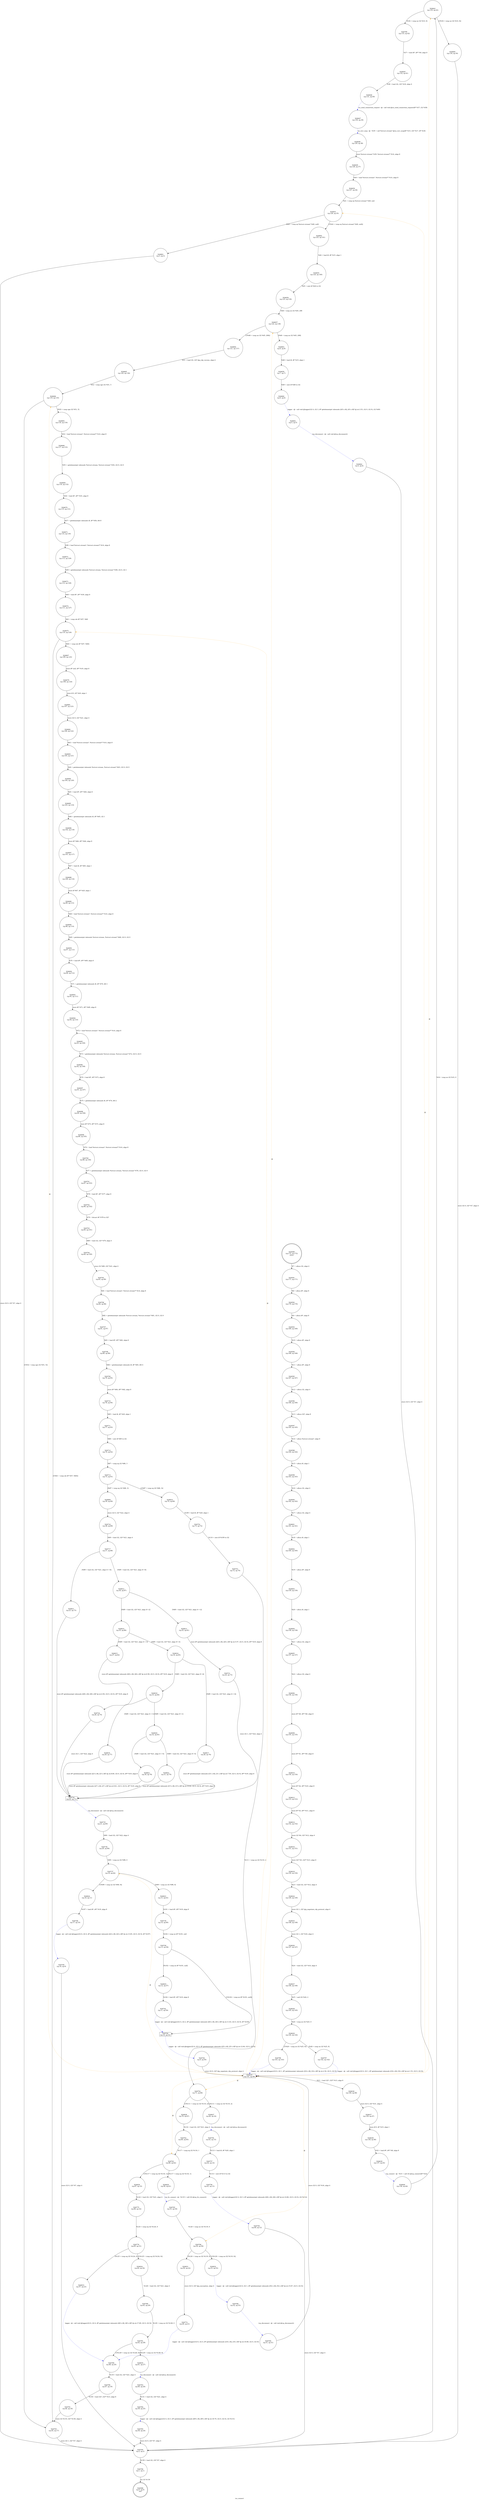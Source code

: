 digraph iso_connect {
label="iso_connect"
26588 [label="N26588\n(rp:0, ep:0)\nexit", shape="doublecircle"]
26589 [label="N26589\n(rp:172, ep:172)\nentry", shape="doublecircle"]
26589 -> 26591 [label="%7 = alloca i32, align 4"]
26591 [label="N26591\n(rp:171, ep:171)", shape="circle"]
26591 -> 26592 [label="%8 = alloca i8*, align 8"]
26592 [label="N26592\n(rp:170, ep:170)", shape="circle"]
26592 -> 26593 [label="%9 = alloca i8*, align 8"]
26593 [label="N26593\n(rp:169, ep:169)", shape="circle"]
26593 -> 26594 [label="%10 = alloca i8*, align 8"]
26594 [label="N26594\n(rp:168, ep:168)", shape="circle"]
26594 -> 26595 [label="%11 = alloca i8*, align 8"]
26595 [label="N26595\n(rp:167, ep:167)", shape="circle"]
26595 -> 26596 [label="%12 = alloca i32, align 4"]
26596 [label="N26596\n(rp:166, ep:166)", shape="circle"]
26596 -> 26597 [label="%13 = alloca i32*, align 8"]
26597 [label="N26597\n(rp:165, ep:165)", shape="circle"]
26597 -> 26598 [label="%14 = alloca %struct.stream*, align 8"]
26598 [label="N26598\n(rp:164, ep:164)", shape="circle"]
26598 -> 26599 [label="%15 = alloca i8, align 1"]
26599 [label="N26599\n(rp:163, ep:163)", shape="circle"]
26599 -> 26600 [label="%16 = alloca i32, align 4"]
26600 [label="N26600\n(rp:162, ep:162)", shape="circle"]
26600 -> 26601 [label="%17 = alloca i32, align 4"]
26601 [label="N26601\n(rp:161, ep:161)", shape="circle"]
26601 -> 26602 [label="%18 = alloca i8, align 1"]
26602 [label="N26602\n(rp:160, ep:160)", shape="circle"]
26602 -> 26603 [label="%19 = alloca i8*, align 8"]
26603 [label="N26603\n(rp:159, ep:159)", shape="circle"]
26603 -> 26604 [label="%20 = alloca i8, align 1"]
26604 [label="N26604\n(rp:158, ep:158)", shape="circle"]
26604 -> 26605 [label="%21 = alloca i32, align 4"]
26605 [label="N26605\n(rp:157, ep:157)", shape="circle"]
26605 -> 26606 [label="%22 = alloca i32, align 4"]
26606 [label="N26606\n(rp:156, ep:156)", shape="circle"]
26606 -> 26608 [label="store i8* %0, i8** %8, align 8"]
26608 [label="N26608\n(rp:155, ep:155)", shape="circle"]
26608 -> 26610 [label="store i8* %1, i8** %9, align 8"]
26610 [label="N26610\n(rp:154, ep:154)", shape="circle"]
26610 -> 26612 [label="store i8* %2, i8** %10, align 8"]
26612 [label="N26612\n(rp:153, ep:153)", shape="circle"]
26612 -> 26614 [label="store i8* %3, i8** %11, align 8"]
26614 [label="N26614\n(rp:152, ep:152)", shape="circle"]
26614 -> 26616 [label="store i32 %4, i32* %12, align 4"]
26616 [label="N26616\n(rp:151, ep:151)", shape="circle"]
26616 -> 26618 [label="store i32* %5, i32** %13, align 8"]
26618 [label="N26618\n(rp:150, ep:150)", shape="circle"]
26618 -> 26624 [label="%23 = load i32, i32* %12, align 4"]
26624 [label="N26624\n(rp:149, ep:149)", shape="circle"]
26624 -> 26625 [label="store i32 1, i32* @g_negotiate_rdp_protocol, align 4"]
26625 [label="N26625\n(rp:148, ep:148)", shape="circle"]
26625 -> 26626 [label="store i32 1, i32* %16, align 4"]
26626 [label="N26626\n(rp:147, ep:147)", shape="circle"]
26626 -> 26627 [label="%24 = load i32, i32* %16, align 4"]
26627 [label="N26627\n(rp:146, ep:146)", shape="circle"]
26627 -> 26628 [label="%25 = and i32 %24, 2"]
26628 [label="N26628\n(rp:145, ep:145)", shape="circle"]
26628 -> 26629 [label="%26 = icmp ne i32 %25, 0"]
26629 [label="N26629\n(rp:144, ep:144)", shape="circle"]
26629 -> 26797 [label="[%26 = icmp ne i32 %25, 0]"]
26629 -> 26798 [label="[!(%26 = icmp ne i32 %25, 0)]"]
26635 [label="N26635\n(rp:141, ep:49)", shape="box"]
26635 -> 26636 [label="%31 = load i32*, i32** %13, align 8"]
26635 -> 26635 [label="@", style="dashed", color="orange"]
26635 -> 26641 [label="@", style="dashed", color="orange"]
26635 -> 26657 [label="@", style="dashed", color="orange"]
26635 -> 26737 [label="@", style="dashed", color="orange"]
26635 -> 26754 [label="@", style="dashed", color="orange"]
26635 -> 26675 [label="@", style="dashed", color="orange"]
26635 -> 26666 [label="@", style="dashed", color="orange"]
26635 -> 26651 [label="@", style="dashed", color="orange"]
26635 -> 26763 [label="@", style="dashed", color="orange"]
26635 -> 26766 [label="@", style="dashed", color="orange"]
26636 [label="N26636\n(rp:140, ep:48)", shape="circle"]
26636 -> 26637 [label="store i32 0, i32* %31, align 4"]
26637 [label="N26637\n(rp:139, ep:47)", shape="circle"]
26637 -> 26638 [label="store i8 0, i8* %15, align 1"]
26638 [label="N26638\n(rp:138, ep:46)", shape="circle"]
26638 -> 26639 [label="%32 = load i8*, i8** %8, align 8"]
26639 [label="N26639\n(rp:137, ep:45)", shape="circle"]
26639 -> 26640 [label="tcp_connect --@-- %33 = call i32 @tcp_connect(i8* %32)", style="dashed", color="blue"]
26640 [label="N26640\n(rp:136, ep:44)", shape="circle"]
26640 -> 26641 [label="%34 = icmp ne i32 %33, 0"]
26641 [label="N26641\n(rp:135, ep:43)", shape="circle"]
26641 -> 26799 [label="[%34 = icmp ne i32 %33, 0]"]
26641 -> 26800 [label="[!(%34 = icmp ne i32 %33, 0)]"]
26645 [label="N26645\n(rp:132, ep:41)", shape="circle"]
26645 -> 26646 [label="%38 = load i32, i32* %16, align 4"]
26646 [label="N26646\n(rp:131, ep:40)", shape="circle"]
26646 -> 26647 [label="iso_send_connection_request --@-- call void @iso_send_connection_request(i8* %37, i32 %38)", style="dashed", color="blue"]
26647 [label="N26647\n(rp:130, ep:39)", shape="circle"]
26647 -> 26648 [label="iso_recv_msg --@-- %39 = call %struct.stream* @iso_recv_msg(i8* %15, i32* %17, i8* %18)", style="dashed", color="blue"]
26648 [label="N26648\n(rp:129, ep:38)", shape="circle"]
26648 -> 26649 [label="store %struct.stream* %39, %struct.stream** %14, align 8"]
26649 [label="N26649\n(rp:128, ep:37)", shape="circle"]
26649 -> 26650 [label="%40 = load %struct.stream*, %struct.stream** %14, align 8"]
26650 [label="N26650\n(rp:127, ep:36)", shape="circle"]
26650 -> 26651 [label="%41 = icmp eq %struct.stream* %40, null"]
26651 [label="N26651\n(rp:126, ep:35)", shape="circle"]
26651 -> 26801 [label="[%41 = icmp eq %struct.stream* %40, null]"]
26651 -> 26802 [label="[!(%41 = icmp eq %struct.stream* %40, null)]"]
26655 [label="N26655\n(rp:124, ep:140)", shape="circle"]
26655 -> 26656 [label="%45 = zext i8 %44 to i32"]
26656 [label="N26656\n(rp:123, ep:139)", shape="circle"]
26656 -> 26657 [label="%46 = icmp ne i32 %45, 208"]
26657 [label="N26657\n(rp:122, ep:138)", shape="circle"]
26657 -> 26803 [label="[%46 = icmp ne i32 %45, 208]"]
26657 -> 26804 [label="[!(%46 = icmp ne i32 %45, 208)]"]
26659 [label="N26659\n(rp:7, ep:7)", shape="circle"]
26659 -> 26660 [label="%49 = zext i8 %48 to i32"]
26660 [label="N26660\n(rp:6, ep:6)", shape="circle"]
26660 -> 26661 [label="logger --@-- call void @logger(i32 4, i32 3, i8* getelementptr inbounds ([45 x i8], [45 x i8]* @.str.3.55, i32 0, i32 0), i32 %49)", style="dashed", color="blue"]
26661 [label="N26661\n(rp:5, ep:5)", shape="circle"]
26661 -> 26662 [label="tcp_disconnect --@-- call void @tcp_disconnect()", style="dashed", color="blue"]
26662 [label="N26662\n(rp:4, ep:4)", shape="circle"]
26662 -> 26795 [label="store i32 0, i32* %7, align 4"]
26665 [label="N26665\n(rp:120, ep:136)", shape="circle"]
26665 -> 26666 [label="%52 = icmp uge i32 %51, 5"]
26666 [label="N26666\n(rp:119, ep:135)", shape="circle"]
26666 -> 26805 [label="[%52 = icmp uge i32 %51, 5]"]
26666 -> 26793 [label="[!(%52 = icmp uge i32 %51, 5)]"]
26668 [label="N26668\n(rp:117, ep:133)", shape="circle"]
26668 -> 26669 [label="%55 = getelementptr inbounds %struct.stream, %struct.stream* %54, i32 0, i32 0"]
26669 [label="N26669\n(rp:116, ep:132)", shape="circle"]
26669 -> 26670 [label="%56 = load i8*, i8** %55, align 8"]
26670 [label="N26670\n(rp:115, ep:131)", shape="circle"]
26670 -> 26671 [label="%57 = getelementptr inbounds i8, i8* %56, i64 8"]
26671 [label="N26671\n(rp:114, ep:130)", shape="circle"]
26671 -> 26672 [label="%58 = load %struct.stream*, %struct.stream** %14, align 8"]
26672 [label="N26672\n(rp:113, ep:129)", shape="circle"]
26672 -> 26673 [label="%59 = getelementptr inbounds %struct.stream, %struct.stream* %58, i32 0, i32 1"]
26673 [label="N26673\n(rp:112, ep:128)", shape="circle"]
26673 -> 26674 [label="%60 = load i8*, i8** %59, align 8"]
26674 [label="N26674\n(rp:111, ep:127)", shape="circle"]
26674 -> 26675 [label="%61 = icmp ule i8* %57, %60"]
26675 [label="N26675\n(rp:110, ep:126)", shape="circle"]
26675 -> 26807 [label="[%61 = icmp ule i8* %57, %60]"]
26675 -> 26793 [label="[!(%61 = icmp ule i8* %57, %60)]"]
26679 [label="N26679\n(rp:108, ep:124)", shape="circle"]
26679 -> 26681 [label="store i8 0, i8* %20, align 1"]
26681 [label="N26681\n(rp:107, ep:123)", shape="circle"]
26681 -> 26682 [label="store i32 0, i32* %21, align 4"]
26682 [label="N26682\n(rp:106, ep:122)", shape="circle"]
26682 -> 26683 [label="%63 = load %struct.stream*, %struct.stream** %14, align 8"]
26683 [label="N26683\n(rp:105, ep:121)", shape="circle"]
26683 -> 26684 [label="%64 = getelementptr inbounds %struct.stream, %struct.stream* %63, i32 0, i32 0"]
26684 [label="N26684\n(rp:104, ep:120)", shape="circle"]
26684 -> 26685 [label="%65 = load i8*, i8** %64, align 8"]
26685 [label="N26685\n(rp:103, ep:119)", shape="circle"]
26685 -> 26686 [label="%66 = getelementptr inbounds i8, i8* %65, i32 1"]
26686 [label="N26686\n(rp:102, ep:118)", shape="circle"]
26686 -> 26687 [label="store i8* %66, i8** %64, align 8"]
26687 [label="N26687\n(rp:101, ep:117)", shape="circle"]
26687 -> 26688 [label="%67 = load i8, i8* %65, align 1"]
26688 [label="N26688\n(rp:100, ep:116)", shape="circle"]
26688 -> 26689 [label="store i8 %67, i8* %20, align 1"]
26689 [label="N26689\n(rp:99, ep:115)", shape="circle"]
26689 -> 26690 [label="%68 = load %struct.stream*, %struct.stream** %14, align 8"]
26690 [label="N26690\n(rp:98, ep:114)", shape="circle"]
26690 -> 26691 [label="%69 = getelementptr inbounds %struct.stream, %struct.stream* %68, i32 0, i32 0"]
26691 [label="N26691\n(rp:97, ep:113)", shape="circle"]
26691 -> 26692 [label="%70 = load i8*, i8** %69, align 8"]
26692 [label="N26692\n(rp:96, ep:112)", shape="circle"]
26692 -> 26693 [label="%71 = getelementptr inbounds i8, i8* %70, i64 1"]
26693 [label="N26693\n(rp:95, ep:111)", shape="circle"]
26693 -> 26694 [label="store i8* %71, i8** %69, align 8"]
26694 [label="N26694\n(rp:94, ep:110)", shape="circle"]
26694 -> 26695 [label="%72 = load %struct.stream*, %struct.stream** %14, align 8"]
26695 [label="N26695\n(rp:93, ep:109)", shape="circle"]
26695 -> 26696 [label="%73 = getelementptr inbounds %struct.stream, %struct.stream* %72, i32 0, i32 0"]
26696 [label="N26696\n(rp:92, ep:108)", shape="circle"]
26696 -> 26697 [label="%74 = load i8*, i8** %73, align 8"]
26697 [label="N26697\n(rp:91, ep:107)", shape="circle"]
26697 -> 26698 [label="%75 = getelementptr inbounds i8, i8* %74, i64 2"]
26698 [label="N26698\n(rp:90, ep:106)", shape="circle"]
26698 -> 26699 [label="store i8* %75, i8** %73, align 8"]
26699 [label="N26699\n(rp:89, ep:105)", shape="circle"]
26699 -> 26700 [label="%76 = load %struct.stream*, %struct.stream** %14, align 8"]
26700 [label="N26700\n(rp:88, ep:104)", shape="circle"]
26700 -> 26701 [label="%77 = getelementptr inbounds %struct.stream, %struct.stream* %76, i32 0, i32 0"]
26701 [label="N26701\n(rp:87, ep:103)", shape="circle"]
26701 -> 26702 [label="%78 = load i8*, i8** %77, align 8"]
26702 [label="N26702\n(rp:86, ep:102)", shape="circle"]
26702 -> 26703 [label="%79 = bitcast i8* %78 to i32*"]
26703 [label="N26703\n(rp:85, ep:101)", shape="circle"]
26703 -> 26704 [label="%80 = load i32, i32* %79, align 4"]
26704 [label="N26704\n(rp:84, ep:100)", shape="circle"]
26704 -> 26705 [label="store i32 %80, i32* %21, align 4"]
26705 [label="N26705\n(rp:83, ep:99)", shape="circle"]
26705 -> 26706 [label="%81 = load %struct.stream*, %struct.stream** %14, align 8"]
26706 [label="N26706\n(rp:82, ep:98)", shape="circle"]
26706 -> 26707 [label="%82 = getelementptr inbounds %struct.stream, %struct.stream* %81, i32 0, i32 0"]
26707 [label="N26707\n(rp:81, ep:97)", shape="circle"]
26707 -> 26708 [label="%83 = load i8*, i8** %82, align 8"]
26708 [label="N26708\n(rp:80, ep:96)", shape="circle"]
26708 -> 26709 [label="%84 = getelementptr inbounds i8, i8* %83, i64 4"]
26709 [label="N26709\n(rp:79, ep:95)", shape="circle"]
26709 -> 26710 [label="store i8* %84, i8** %82, align 8"]
26710 [label="N26710\n(rp:78, ep:94)", shape="circle"]
26710 -> 26711 [label="%85 = load i8, i8* %20, align 1"]
26711 [label="N26711\n(rp:77, ep:93)", shape="circle"]
26711 -> 26712 [label="%86 = zext i8 %85 to i32"]
26712 [label="N26712\n(rp:76, ep:92)", shape="circle"]
26712 -> 26713 [label="%87 = icmp eq i32 %86, 3"]
26713 [label="N26713\n(rp:75, ep:91)", shape="circle"]
26713 -> 26809 [label="[%87 = icmp eq i32 %86, 3]"]
26713 -> 26810 [label="[!(%87 = icmp eq i32 %86, 3)]"]
26716 [label="N26716\n(rp:38, ep:89)", shape="circle"]
26716 -> 26717 [label="%89 = load i32, i32* %21, align 4"]
26717 [label="N26717\n(rp:37, ep:88)", shape="circle"]
26717 -> 26811 [label="[%89 = load i32, i32* %21, align 4==6]"]
26717 -> 26812 [label="[%89 = load i32, i32* %21, align 4!=6]"]
26721 [label="N26721\n(rp:24, ep:73)", shape="circle"]
26721 -> 26734 [label="store i32 1, i32* %22, align 4"]
26724 [label="N26724\n(rp:26, ep:74)", shape="circle"]
26724 -> 26734 [label="store i32 1, i32* %22, align 4"]
26734 [label="N26734\n(rp:22, ep:71)", shape="box"]
26734 -> 26735 [label="tcp_disconnect --@-- call void @tcp_disconnect()", style="dashed", color="blue"]
26735 [label="N26735\n(rp:21, ep:69)", shape="circle"]
26735 -> 26736 [label="%98 = load i32, i32* %22, align 4"]
26736 [label="N26736\n(rp:20, ep:66)", shape="circle"]
26736 -> 26737 [label="%99 = icmp ne i32 %98, 0"]
26737 [label="N26737\n(rp:19, ep:64)", shape="circle"]
26737 -> 26823 [label="[%99 = icmp ne i32 %98, 0]"]
26737 -> 26824 [label="[!(%99 = icmp ne i32 %98, 0)]"]
26739 [label="N26739\n(rp:14, ep:60)", shape="circle"]
26739 -> 26740 [label="%102 = icmp ne i8* %101, null"]
26740 [label="N26740\n(rp:13, ep:58)", shape="circle"]
26740 -> 26825 [label="[%102 = icmp ne i8* %101, null]"]
26740 -> 26744 [label="[!(%102 = icmp ne i8* %101, null)]"]
26742 [label="N26742\n(rp:11, ep:54)", shape="circle"]
26742 -> 26744 [label="logger --@-- call void @logger(i32 4, i32 2, i8* getelementptr inbounds ([44 x i8], [44 x i8]* @.str.11.63, i32 0, i32 0), i8* %104)", style="dashed", color="blue"]
26744 [label="N26744\n(rp:10, ep:52)", shape="box"]
26744 -> 26745 [label="logger --@-- call void @logger(i32 6, i32 4, i8* getelementptr inbounds ([25 x i8], [25 x i8]* @.str.12.64, i32 0, i32 0))", style="dashed", color="blue"]
26745 [label="N26745\n(rp:9, ep:50)", shape="circle"]
26745 -> 26635 [label="store i32 0, i32* @g_negotiate_rdp_protocol, align 4"]
26748 [label="N26748\n(rp:17, ep:10)", shape="circle"]
26748 -> 26749 [label="logger --@-- call void @logger(i32 6, i32 4, i8* getelementptr inbounds ([24 x i8], [24 x i8]* @.str.13.65, i32 0, i32 0), i8* %107)", style="dashed", color="blue"]
26749 [label="N26749\n(rp:16, ep:9)", shape="circle"]
26749 -> 26795 [label="store i32 0, i32* %7, align 4"]
26752 [label="N26752\n(rp:73, ep:72)", shape="circle"]
26752 -> 26753 [label="%110 = zext i8 %109 to i32"]
26753 [label="N26753\n(rp:72, ep:70)", shape="circle"]
26753 -> 26754 [label="%111 = icmp ne i32 %110, 2"]
26754 [label="N26754\n(rp:71, ep:68)", shape="circle"]
26754 -> 26827 [label="[%111 = icmp ne i32 %110, 2]"]
26754 -> 26828 [label="[!(%111 = icmp ne i32 %110, 2)]"]
26756 [label="N26756\n(rp:43, ep:15)", shape="circle"]
26756 -> 26757 [label="%113 = load i8, i8* %20, align 1"]
26757 [label="N26757\n(rp:42, ep:14)", shape="circle"]
26757 -> 26758 [label="%114 = zext i8 %113 to i32"]
26758 [label="N26758\n(rp:41, ep:13)", shape="circle"]
26758 -> 26759 [label="logger --@-- call void @logger(i32 4, i32 3, i8* getelementptr inbounds ([46 x i8], [46 x i8]* @.str.14.66, i32 0, i32 0), i32 %114)", style="dashed", color="blue"]
26759 [label="N26759\n(rp:40, ep:12)", shape="circle"]
26759 -> 26795 [label="store i32 0, i32* %7, align 4"]
26762 [label="N26762\n(rp:69, ep:65)", shape="circle"]
26762 -> 26763 [label="%117 = icmp eq i32 %116, 1"]
26763 [label="N26763\n(rp:68, ep:62)", shape="circle"]
26763 -> 26829 [label="[%117 = icmp eq i32 %116, 1]"]
26763 -> 26830 [label="[!(%117 = icmp eq i32 %116, 1)]"]
26765 [label="N26765\n(rp:55, ep:59)", shape="circle"]
26765 -> 26766 [label="%120 = icmp ne i32 %119, 0"]
26766 [label="N26766\n(rp:54, ep:56)", shape="circle"]
26766 -> 26831 [label="[%120 = icmp ne i32 %119, 0]"]
26766 -> 26832 [label="[!(%120 = icmp ne i32 %119, 0)]"]
26768 [label="N26768\n(rp:52, ep:53)", shape="circle"]
26768 -> 26769 [label="tcp_disconnect --@-- call void @tcp_disconnect()", style="dashed", color="blue"]
26769 [label="N26769\n(rp:51, ep:51)", shape="circle"]
26769 -> 26635 [label="store i32 0, i32* %16, align 4"]
26772 [label="N26772\n(rp:49, ep:21)", shape="circle"]
26772 -> 26789 [label="logger --@-- call void @logger(i32 6, i32 4, i8* getelementptr inbounds ([34 x i8], [34 x i8]* @.str.16.68, i32 0, i32 0))", style="dashed", color="blue"]
26775 [label="N26775\n(rp:66, ep:32)", shape="circle"]
26775 -> 26776 [label="%125 = icmp eq i32 %124, 0"]
26776 [label="N26776\n(rp:65, ep:31)", shape="circle"]
26776 -> 26833 [label="[%125 = icmp eq i32 %124, 0]"]
26776 -> 26834 [label="[!(%125 = icmp eq i32 %124, 0)]"]
26780 [label="N26780\n(rp:63, ep:29)", shape="circle"]
26780 -> 26781 [label="%129 = icmp ne i32 %128, 0"]
26781 [label="N26781\n(rp:62, ep:28)", shape="circle"]
26781 -> 26835 [label="[%129 = icmp ne i32 %128, 0]"]
26781 -> 26789 [label="[!(%129 = icmp ne i32 %128, 0)]"]
26783 [label="N26783\n(rp:60, ep:26)", shape="circle"]
26783 -> 26784 [label="%131 = load i32, i32* %21, align 4"]
26784 [label="N26784\n(rp:59, ep:25)", shape="circle"]
26784 -> 26785 [label="logger --@-- call void @logger(i32 4, i32 3, i8* getelementptr inbounds ([69 x i8], [69 x i8]* @.str.18.70, i32 0, i32 0), i32 %131)", style="dashed", color="blue"]
26785 [label="N26785\n(rp:58, ep:24)", shape="circle"]
26785 -> 26795 [label="store i32 0, i32* %7, align 4"]
26789 [label="N26789\n(rp:48, ep:20)", shape="circle"]
26789 -> 26790 [label="%135 = load i32, i32* %21, align 4"]
26790 [label="N26790\n(rp:47, ep:19)", shape="circle"]
26790 -> 26791 [label="%136 = load i32*, i32** %13, align 8"]
26791 [label="N26791\n(rp:46, ep:18)", shape="circle"]
26791 -> 26793 [label="store i32 %135, i32* %136, align 4"]
26793 [label="N26793\n(rp:45, ep:17)", shape="circle"]
26793 -> 26795 [label="store i32 1, i32* %7, align 4"]
26795 [label="N26795\n(rp:2, ep:2)", shape="circle"]
26795 -> 26796 [label="%139 = load i32, i32* %7, align 4"]
26796 [label="N26796\n(rp:1, ep:1)", shape="circle"]
26796 -> 26588 [label="ret i32 %139"]
26797 [label="N26797\n(rp:142, ep:142)", shape="circle"]
26797 -> 26635 [label="logger --@-- call void @logger(i32 6, i32 1, i8* getelementptr inbounds ([34 x i8], [34 x i8]* @.str.1.53, i32 0, i32 0))", style="dashed", color="blue"]
26798 [label="N26798\n(rp:143, ep:143)", shape="circle"]
26798 -> 26635 [label="logger --@-- call void @logger(i32 6, i32 1, i8* getelementptr inbounds ([34 x i8], [34 x i8]* @.str.2.54, i32 0, i32 0))", style="dashed", color="blue"]
26799 [label="N26799\n(rp:133, ep:42)", shape="circle"]
26799 -> 26645 [label="%37 = load i8*, i8** %9, align 8"]
26800 [label="N26800\n(rp:134, ep:34)", shape="circle"]
26800 -> 26795 [label="store i32 0, i32* %7, align 4"]
26801 [label="N26801\n(rp:3, ep:3)", shape="circle"]
26801 -> 26795 [label="store i32 0, i32* %7, align 4"]
26802 [label="N26802\n(rp:125, ep:141)", shape="circle"]
26802 -> 26655 [label="%44 = load i8, i8* %15, align 1"]
26803 [label="N26803\n(rp:8, ep:8)", shape="circle"]
26803 -> 26659 [label="%48 = load i8, i8* %15, align 1"]
26804 [label="N26804\n(rp:121, ep:137)", shape="circle"]
26804 -> 26665 [label="%51 = load i32, i32* @g_rdp_version, align 4"]
26805 [label="N26805\n(rp:118, ep:134)", shape="circle"]
26805 -> 26668 [label="%54 = load %struct.stream*, %struct.stream** %14, align 8"]
26807 [label="N26807\n(rp:109, ep:125)", shape="circle"]
26807 -> 26679 [label="store i8* null, i8** %19, align 8"]
26809 [label="N26809\n(rp:39, ep:90)", shape="circle"]
26809 -> 26716 [label="store i32 0, i32* %22, align 4"]
26810 [label="N26810\n(rp:74, ep:80)", shape="circle"]
26810 -> 26752 [label="%109 = load i8, i8* %20, align 1"]
26811 [label="N26811\n(rp:23, ep:75)", shape="circle"]
26811 -> 26734 [label="store i8* getelementptr inbounds ([48 x i8], [48 x i8]* @.str.4.56, i32 0, i32 0), i8** %19, align 8"]
26812 [label="N26812\n(rp:36, ep:87)", shape="circle"]
26812 -> 26813 [label="[%89 = load i32, i32* %21, align 4==2]"]
26812 -> 26814 [label="[%89 = load i32, i32* %21, align 4!=2]"]
26813 [label="N26813\n(rp:25, ep:81)", shape="circle"]
26813 -> 26721 [label="store i8* getelementptr inbounds ([26 x i8], [26 x i8]* @.str.5.57, i32 0, i32 0), i8** %19, align 8"]
26814 [label="N26814\n(rp:35, ep:86)", shape="circle"]
26814 -> 26815 [label="[%89 = load i32, i32* %21, align 4==3]"]
26814 -> 26816 [label="[%89 = load i32, i32* %21, align 4!=3]"]
26815 [label="N26815\n(rp:27, ep:82)", shape="circle"]
26815 -> 26724 [label="store i8* getelementptr inbounds ([46 x i8], [46 x i8]* @.str.6.58, i32 0, i32 0), i8** %19, align 8"]
26816 [label="N26816\n(rp:34, ep:85)", shape="circle"]
26816 -> 26817 [label="[%89 = load i32, i32* %21, align 4==4]"]
26816 -> 26818 [label="[%89 = load i32, i32* %21, align 4!=4]"]
26817 [label="N26817\n(rp:28, ep:76)", shape="circle"]
26817 -> 26734 [label="store i8* getelementptr inbounds ([31 x i8], [31 x i8]* @.str.7.59, i32 0, i32 0), i8** %19, align 8"]
26818 [label="N26818\n(rp:33, ep:84)", shape="circle"]
26818 -> 26819 [label="[%89 = load i32, i32* %21, align 4==1]"]
26818 -> 26820 [label="[%89 = load i32, i32* %21, align 4!=1]"]
26819 [label="N26819\n(rp:29, ep:77)", shape="circle"]
26819 -> 26734 [label="store i8* getelementptr inbounds ([23 x i8], [23 x i8]* @.str.8.60, i32 0, i32 0), i8** %19, align 8"]
26820 [label="N26820\n(rp:32, ep:83)", shape="circle"]
26820 -> 26821 [label="[%89 = load i32, i32* %21, align 4==5]"]
26820 -> 26822 [label="[%89 = load i32, i32* %21, align 4!=5]"]
26821 [label="N26821\n(rp:30, ep:78)", shape="circle"]
26821 -> 26734 [label="store i8* getelementptr inbounds ([27 x i8], [27 x i8]* @.str.9.61, i32 0, i32 0), i8** %19, align 8"]
26822 [label="N26822\n(rp:31, ep:79)", shape="circle"]
26822 -> 26734 [label="store i8* getelementptr inbounds ([15 x i8], [15 x i8]* @.str.10.62, i32 0, i32 0), i8** %19, align 8"]
26823 [label="N26823\n(rp:15, ep:63)", shape="circle"]
26823 -> 26739 [label="%101 = load i8*, i8** %19, align 8"]
26824 [label="N26824\n(rp:18, ep:11)", shape="circle"]
26824 -> 26748 [label="%107 = load i8*, i8** %19, align 8"]
26825 [label="N26825\n(rp:12, ep:57)", shape="circle"]
26825 -> 26742 [label="%104 = load i8*, i8** %19, align 8"]
26827 [label="N26827\n(rp:44, ep:16)", shape="circle"]
26827 -> 26756 [label="tcp_disconnect --@-- call void @tcp_disconnect()", style="dashed", color="blue"]
26828 [label="N26828\n(rp:70, ep:67)", shape="circle"]
26828 -> 26762 [label="%116 = load i32, i32* %21, align 4"]
26829 [label="N26829\n(rp:56, ep:61)", shape="circle"]
26829 -> 26765 [label="tcp_tls_connect --@-- %119 = call i32 @tcp_tls_connect()", style="dashed", color="blue"]
26830 [label="N26830\n(rp:67, ep:33)", shape="circle"]
26830 -> 26775 [label="%124 = load i32, i32* %21, align 4"]
26831 [label="N26831\n(rp:50, ep:22)", shape="circle"]
26831 -> 26772 [label="store i32 0, i32* @g_encryption, align 4"]
26832 [label="N26832\n(rp:53, ep:55)", shape="circle"]
26832 -> 26768 [label="logger --@-- call void @logger(i32 6, i32 1, i8* getelementptr inbounds ([52 x i8], [52 x i8]* @.str.15.67, i32 0, i32 0))", style="dashed", color="blue"]
26833 [label="N26833\n(rp:57, ep:23)", shape="circle"]
26833 -> 26789 [label="logger --@-- call void @logger(i32 6, i32 4, i8* getelementptr inbounds ([40 x i8], [40 x i8]* @.str.17.69, i32 0, i32 0))", style="dashed", color="blue"]
26834 [label="N26834\n(rp:64, ep:30)", shape="circle"]
26834 -> 26780 [label="%128 = load i32, i32* %21, align 4"]
26835 [label="N26835\n(rp:61, ep:27)", shape="circle"]
26835 -> 26783 [label="tcp_disconnect --@-- call void @tcp_disconnect()", style="dashed", color="blue"]
}
